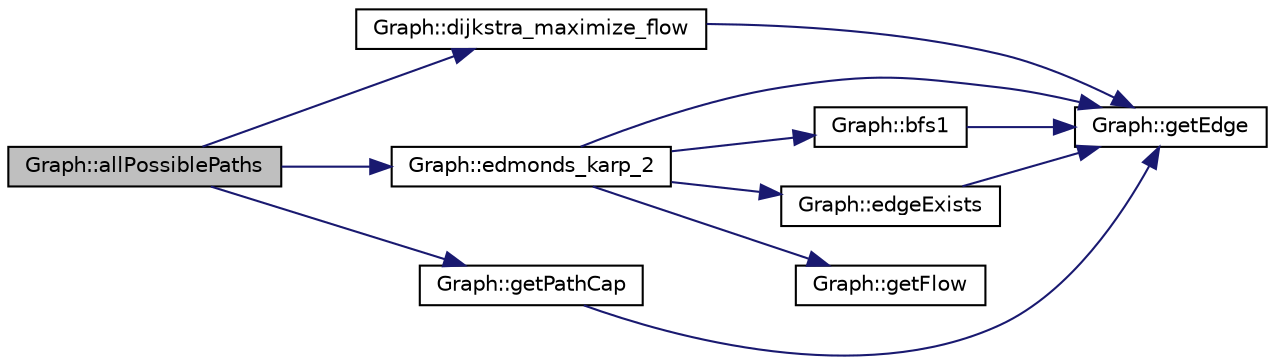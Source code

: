 digraph "Graph::allPossiblePaths"
{
 // LATEX_PDF_SIZE
  edge [fontname="Helvetica",fontsize="10",labelfontname="Helvetica",labelfontsize="10"];
  node [fontname="Helvetica",fontsize="10",shape=record];
  rankdir="LR";
  Node1 [label="Graph::allPossiblePaths",height=0.2,width=0.4,color="black", fillcolor="grey75", style="filled", fontcolor="black",tooltip=" "];
  Node1 -> Node2 [color="midnightblue",fontsize="10",style="solid",fontname="Helvetica"];
  Node2 [label="Graph::dijkstra_maximize_flow",height=0.2,width=0.4,color="black", fillcolor="white", style="filled",URL="$class_graph.html#a067e6862072fa424f3ce5deab8795311",tooltip=" "];
  Node2 -> Node3 [color="midnightblue",fontsize="10",style="solid",fontname="Helvetica"];
  Node3 [label="Graph::getEdge",height=0.2,width=0.4,color="black", fillcolor="white", style="filled",URL="$class_graph.html#a58ea2e89f55d9fe8eed66efbc4b35516",tooltip=" "];
  Node1 -> Node4 [color="midnightblue",fontsize="10",style="solid",fontname="Helvetica"];
  Node4 [label="Graph::edmonds_karp_2",height=0.2,width=0.4,color="black", fillcolor="white", style="filled",URL="$class_graph.html#ae280077a511f2c82aa12fc19c765ed09",tooltip=" "];
  Node4 -> Node5 [color="midnightblue",fontsize="10",style="solid",fontname="Helvetica"];
  Node5 [label="Graph::bfs1",height=0.2,width=0.4,color="black", fillcolor="white", style="filled",URL="$class_graph.html#a82b05601052c5adcbf7d2017bc3d022d",tooltip=" "];
  Node5 -> Node3 [color="midnightblue",fontsize="10",style="solid",fontname="Helvetica"];
  Node4 -> Node6 [color="midnightblue",fontsize="10",style="solid",fontname="Helvetica"];
  Node6 [label="Graph::edgeExists",height=0.2,width=0.4,color="black", fillcolor="white", style="filled",URL="$class_graph.html#ae5a7deb2c3326db1926aa292771a803d",tooltip=" "];
  Node6 -> Node3 [color="midnightblue",fontsize="10",style="solid",fontname="Helvetica"];
  Node4 -> Node3 [color="midnightblue",fontsize="10",style="solid",fontname="Helvetica"];
  Node4 -> Node7 [color="midnightblue",fontsize="10",style="solid",fontname="Helvetica"];
  Node7 [label="Graph::getFlow",height=0.2,width=0.4,color="black", fillcolor="white", style="filled",URL="$class_graph.html#aacf2aaf753954bebd410ef77aee80bf2",tooltip=" "];
  Node1 -> Node8 [color="midnightblue",fontsize="10",style="solid",fontname="Helvetica"];
  Node8 [label="Graph::getPathCap",height=0.2,width=0.4,color="black", fillcolor="white", style="filled",URL="$class_graph.html#a9cb6051b67ff65e717dbbada5bcbe7d3",tooltip=" "];
  Node8 -> Node3 [color="midnightblue",fontsize="10",style="solid",fontname="Helvetica"];
}
